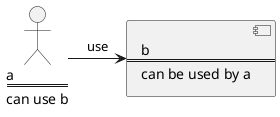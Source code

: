 {
  "sha1": "pahhbf3njfasx50cjrx9ag7ubefilb6",
  "insertion": {
    "when": "2024-06-04T17:28:40.854Z",
    "url": "https://forum.plantuml.net/10486/and-should-be-handled-for-actor-too",
    "user": "plantuml@gmail.com"
  }
}
@startuml
actor "a\n====\ncan use b" as a

component "b\n====\ncan be used by a" as b {
}

a->b: use
@enduml
